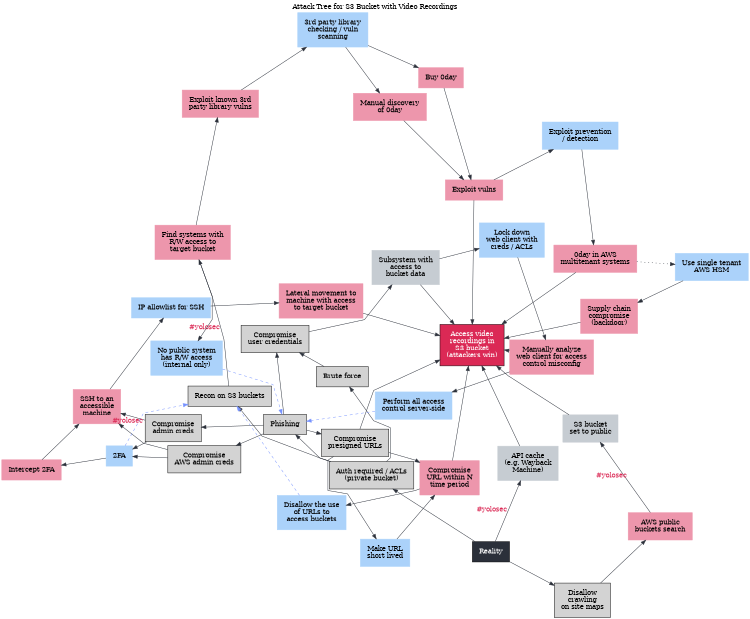 digraph {
    size="5"
    layout=fdp
    splines=polyline
    label="Attack Tree for S3 Bucket with Video Recordings";
    labelloc="t";
    node [shape="box" style="filled" margin=0.2]
    edge [color="#2B303A"]
    subgraph initialstates {
        attack_1;
        defense_1;
        defense_2;
    }
    subgraph authrequired {
        attack_4;
        attack_5;
        attack_16;
    }
    subgraph phishcluster {
        attack_6;
        attack_9;
        attack_13;
        attack_14;
    }
    reality [label="Reality" fillcolor="#2B303A" fontcolor="#ffffff"]
    attack_win [label="Access video\nrecordings in\nS3 bucket\n(attackers win)" fillcolor="#DB2955" fontcolor="#ffffff"]
    node [color="#ED96AC"]
    attack_1 [label="API cache\n(e.g. Wayback\nMachine)" color="#C6CCD2"]
    attack_2 [label="AWS public\nbuckets search"]
    attack_3 [label="S3 bucket\nset to public" color="#C6CCD2"]
    attack_4 [label="Brute force"]
    attack_5 [label="Phishing"]
    attack_6 [label="Compromise\nuser credentials"]
    attack_7 [label="Subsystem with\naccess to\nbucket data" color="#C6CCD2"]
    attack_8 [label="Manually analyze\nweb client for access\ncontrol misconfig"]
    attack_9 [label="Compromise\nadmin creds"]
    attack_10 [label="Intercept 2FA"]
    attack_11 [label="SSH to an\naccessible\nmachine"]
    attack_12 [label="Lateral movement to\nmachine with access\nto target bucket"]
    attack_13 [label="Compromise\nAWS admin creds"]
    attack_14 [label="Compromise\npresigned URLs"]
    attack_15 [label="Compromise\nURL within N\ntime period"]
    attack_16 [label="Recon on S3 buckets"]
    attack_17 [label="Find systems with\nR/W access to\ntarget bucket"]
    attack_18 [label="Exploit known 3rd\nparty library vulns"]
    attack_19 [label="Manual discovery\nof 0day"]
    attack_20 [label="Buy 0day"]
    attack_21 [label="Exploit vulns"]
    attack_22 [label="0day in AWS\nmultitenant systems"]
    attack_23 [label="Supply chain\ncompromise\n(backdoor)"]
    node [color="#ABD2FA"]
    defense_1 [label="Disallow\ncrawling\non site maps"]
    defense_2 [label="Auth required / ACLs\n(private bucket)"]
    defense_3 [label="Lock down\nweb client with\ncreds / ACLs"]
    defense_4 [label="Perform all access\ncontrol server-side"]
    defense_5 [label="2FA"]
    defense_6 [label="IP allowlist for SSH"]
    defense_7 [label="Make URL\nshort lived"]
    defense_8 [label="Disallow the use\nof URLs to\naccess buckets"]
    defense_9 [label="No public system\nhas R/W access\n(internal only)"]
    defense_10 [label="3rd party library\nchecking / vuln\nscanning"]
    defense_11 [label="Exploit prevention\n/ detection"]
    defense_12 [label="Use single tenant\nAWS HSM"]
    reality -> attack_1 [xlabel="#yolosec" fontcolor="#DB2955"]
    attack_1 -> attack_win
    reality -> defense_1
    defense_1 -> attack_2
    attack_2 -> attack_3 [xlabel="#yolosec" fontcolor="#DB2955"]
    attack_3 -> attack_win
    reality -> defense_2
    defense_2 -> attack_4
    defense_2 -> attack_5
    attack_4 -> attack_6
    attack_5 -> attack_6
    attack_6 -> attack_7
    attack_7 -> attack_win
    attack_7 -> defense_3
    defense_3 -> attack_8
    attack_8 -> attack_win
    attack_8 -> defense_4
    defense_4 -> attack_5 [style="dashed" color="#7692FF"]
    attack_5 -> attack_9
    attack_9 -> attack_11 [xlabel="#yolosec" fontcolor="#DB2955"]
    attack_9 -> defense_5
    defense_5 -> attack_10
    attack_10 -> attack_11
    attack_11 -> defense_6
    defense_6 -> attack_12
    attack_12 -> attack_win
    attack_5 -> attack_13
    attack_13 -> attack_11
    attack_13 -> defense_5
    attack_5 -> attack_14
    attack_14 -> attack_win
    attack_14 -> attack_15
    attack_14 -> defense_7
    defense_7 -> attack_15
    attack_15 -> attack_win
    attack_15 -> defense_8
    defense_2 -> attack_16
    defense_5 -> attack_16 [style="dashed" color="#7692FF"]
    defense_8 -> attack_16 [style="dashed" color="#7692FF"]
    attack_16 -> attack_17 [xlabel="#yolosec" fontcolor="#DB2955"]
    attack_17 -> defense_9
    defense_9 -> attack_5 [style="dashed" color="#7692FF"]
    attack_17 -> attack_18
    attack_18 -> defense_10
    defense_10 -> attack_19
    defense_10 -> attack_20
    attack_19 -> attack_21
    attack_20 -> attack_21
    attack_21 -> attack_win
    attack_21 -> defense_11
    defense_11 -> attack_22
    attack_22 -> attack_win
    attack_22 -> defense_12 [style="dotted"]
    defense_12 -> attack_23
    attack_23 -> attack_win
    attack_6 -> attack_9 -> attack_13 -> attack_14 [style="invis"]
}